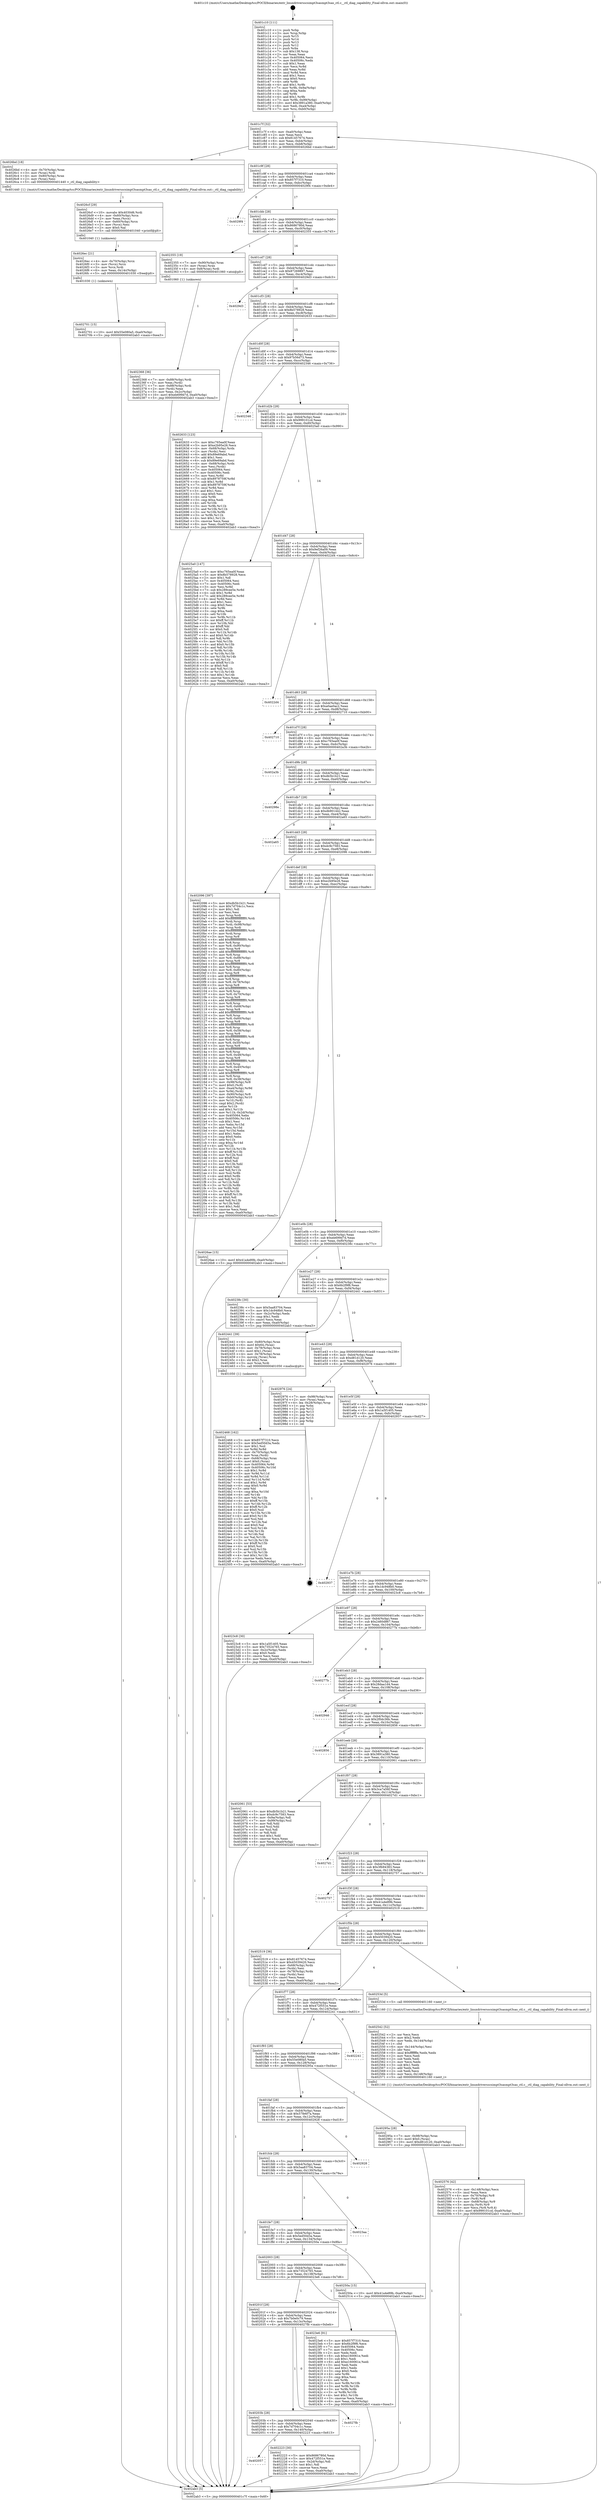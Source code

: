 digraph "0x401c10" {
  label = "0x401c10 (/mnt/c/Users/mathe/Desktop/tcc/POCII/binaries/extr_linuxdriversscsimpt3sasmpt3sas_ctl.c__ctl_diag_capability_Final-ollvm.out::main(0))"
  labelloc = "t"
  node[shape=record]

  Entry [label="",width=0.3,height=0.3,shape=circle,fillcolor=black,style=filled]
  "0x401c7f" [label="{
     0x401c7f [32]\l
     | [instrs]\l
     &nbsp;&nbsp;0x401c7f \<+6\>: mov -0xa0(%rbp),%eax\l
     &nbsp;&nbsp;0x401c85 \<+2\>: mov %eax,%ecx\l
     &nbsp;&nbsp;0x401c87 \<+6\>: sub $0x81457674,%ecx\l
     &nbsp;&nbsp;0x401c8d \<+6\>: mov %eax,-0xb4(%rbp)\l
     &nbsp;&nbsp;0x401c93 \<+6\>: mov %ecx,-0xb8(%rbp)\l
     &nbsp;&nbsp;0x401c99 \<+6\>: je 00000000004026bd \<main+0xaad\>\l
  }"]
  "0x4026bd" [label="{
     0x4026bd [18]\l
     | [instrs]\l
     &nbsp;&nbsp;0x4026bd \<+4\>: mov -0x70(%rbp),%rax\l
     &nbsp;&nbsp;0x4026c1 \<+3\>: mov (%rax),%rdi\l
     &nbsp;&nbsp;0x4026c4 \<+4\>: mov -0x80(%rbp),%rax\l
     &nbsp;&nbsp;0x4026c8 \<+2\>: mov (%rax),%esi\l
     &nbsp;&nbsp;0x4026ca \<+5\>: call 0000000000401440 \<_ctl_diag_capability\>\l
     | [calls]\l
     &nbsp;&nbsp;0x401440 \{1\} (/mnt/c/Users/mathe/Desktop/tcc/POCII/binaries/extr_linuxdriversscsimpt3sasmpt3sas_ctl.c__ctl_diag_capability_Final-ollvm.out::_ctl_diag_capability)\l
  }"]
  "0x401c9f" [label="{
     0x401c9f [28]\l
     | [instrs]\l
     &nbsp;&nbsp;0x401c9f \<+5\>: jmp 0000000000401ca4 \<main+0x94\>\l
     &nbsp;&nbsp;0x401ca4 \<+6\>: mov -0xb4(%rbp),%eax\l
     &nbsp;&nbsp;0x401caa \<+5\>: sub $0x857f7310,%eax\l
     &nbsp;&nbsp;0x401caf \<+6\>: mov %eax,-0xbc(%rbp)\l
     &nbsp;&nbsp;0x401cb5 \<+6\>: je 00000000004029f4 \<main+0xde4\>\l
  }"]
  Exit [label="",width=0.3,height=0.3,shape=circle,fillcolor=black,style=filled,peripheries=2]
  "0x4029f4" [label="{
     0x4029f4\l
  }", style=dashed]
  "0x401cbb" [label="{
     0x401cbb [28]\l
     | [instrs]\l
     &nbsp;&nbsp;0x401cbb \<+5\>: jmp 0000000000401cc0 \<main+0xb0\>\l
     &nbsp;&nbsp;0x401cc0 \<+6\>: mov -0xb4(%rbp),%eax\l
     &nbsp;&nbsp;0x401cc6 \<+5\>: sub $0x8686780d,%eax\l
     &nbsp;&nbsp;0x401ccb \<+6\>: mov %eax,-0xc0(%rbp)\l
     &nbsp;&nbsp;0x401cd1 \<+6\>: je 0000000000402355 \<main+0x745\>\l
  }"]
  "0x402701" [label="{
     0x402701 [15]\l
     | [instrs]\l
     &nbsp;&nbsp;0x402701 \<+10\>: movl $0x55e080a5,-0xa0(%rbp)\l
     &nbsp;&nbsp;0x40270b \<+5\>: jmp 0000000000402ab3 \<main+0xea3\>\l
  }"]
  "0x402355" [label="{
     0x402355 [19]\l
     | [instrs]\l
     &nbsp;&nbsp;0x402355 \<+7\>: mov -0x90(%rbp),%rax\l
     &nbsp;&nbsp;0x40235c \<+3\>: mov (%rax),%rax\l
     &nbsp;&nbsp;0x40235f \<+4\>: mov 0x8(%rax),%rdi\l
     &nbsp;&nbsp;0x402363 \<+5\>: call 0000000000401060 \<atoi@plt\>\l
     | [calls]\l
     &nbsp;&nbsp;0x401060 \{1\} (unknown)\l
  }"]
  "0x401cd7" [label="{
     0x401cd7 [28]\l
     | [instrs]\l
     &nbsp;&nbsp;0x401cd7 \<+5\>: jmp 0000000000401cdc \<main+0xcc\>\l
     &nbsp;&nbsp;0x401cdc \<+6\>: mov -0xb4(%rbp),%eax\l
     &nbsp;&nbsp;0x401ce2 \<+5\>: sub $0x87269897,%eax\l
     &nbsp;&nbsp;0x401ce7 \<+6\>: mov %eax,-0xc4(%rbp)\l
     &nbsp;&nbsp;0x401ced \<+6\>: je 00000000004029d3 \<main+0xdc3\>\l
  }"]
  "0x4026ec" [label="{
     0x4026ec [21]\l
     | [instrs]\l
     &nbsp;&nbsp;0x4026ec \<+4\>: mov -0x70(%rbp),%rcx\l
     &nbsp;&nbsp;0x4026f0 \<+3\>: mov (%rcx),%rcx\l
     &nbsp;&nbsp;0x4026f3 \<+3\>: mov %rcx,%rdi\l
     &nbsp;&nbsp;0x4026f6 \<+6\>: mov %eax,-0x14c(%rbp)\l
     &nbsp;&nbsp;0x4026fc \<+5\>: call 0000000000401030 \<free@plt\>\l
     | [calls]\l
     &nbsp;&nbsp;0x401030 \{1\} (unknown)\l
  }"]
  "0x4029d3" [label="{
     0x4029d3\l
  }", style=dashed]
  "0x401cf3" [label="{
     0x401cf3 [28]\l
     | [instrs]\l
     &nbsp;&nbsp;0x401cf3 \<+5\>: jmp 0000000000401cf8 \<main+0xe8\>\l
     &nbsp;&nbsp;0x401cf8 \<+6\>: mov -0xb4(%rbp),%eax\l
     &nbsp;&nbsp;0x401cfe \<+5\>: sub $0x8b578928,%eax\l
     &nbsp;&nbsp;0x401d03 \<+6\>: mov %eax,-0xc8(%rbp)\l
     &nbsp;&nbsp;0x401d09 \<+6\>: je 0000000000402633 \<main+0xa23\>\l
  }"]
  "0x4026cf" [label="{
     0x4026cf [29]\l
     | [instrs]\l
     &nbsp;&nbsp;0x4026cf \<+10\>: movabs $0x4030d6,%rdi\l
     &nbsp;&nbsp;0x4026d9 \<+4\>: mov -0x60(%rbp),%rcx\l
     &nbsp;&nbsp;0x4026dd \<+2\>: mov %eax,(%rcx)\l
     &nbsp;&nbsp;0x4026df \<+4\>: mov -0x60(%rbp),%rcx\l
     &nbsp;&nbsp;0x4026e3 \<+2\>: mov (%rcx),%esi\l
     &nbsp;&nbsp;0x4026e5 \<+2\>: mov $0x0,%al\l
     &nbsp;&nbsp;0x4026e7 \<+5\>: call 0000000000401040 \<printf@plt\>\l
     | [calls]\l
     &nbsp;&nbsp;0x401040 \{1\} (unknown)\l
  }"]
  "0x402633" [label="{
     0x402633 [123]\l
     | [instrs]\l
     &nbsp;&nbsp;0x402633 \<+5\>: mov $0xc765ea0f,%eax\l
     &nbsp;&nbsp;0x402638 \<+5\>: mov $0xe2b95e26,%ecx\l
     &nbsp;&nbsp;0x40263d \<+4\>: mov -0x68(%rbp),%rdx\l
     &nbsp;&nbsp;0x402641 \<+2\>: mov (%rdx),%esi\l
     &nbsp;&nbsp;0x402643 \<+6\>: add $0x89e69abd,%esi\l
     &nbsp;&nbsp;0x402649 \<+3\>: add $0x1,%esi\l
     &nbsp;&nbsp;0x40264c \<+6\>: sub $0x89e69abd,%esi\l
     &nbsp;&nbsp;0x402652 \<+4\>: mov -0x68(%rbp),%rdx\l
     &nbsp;&nbsp;0x402656 \<+2\>: mov %esi,(%rdx)\l
     &nbsp;&nbsp;0x402658 \<+7\>: mov 0x405064,%esi\l
     &nbsp;&nbsp;0x40265f \<+7\>: mov 0x40506c,%edi\l
     &nbsp;&nbsp;0x402666 \<+3\>: mov %esi,%r8d\l
     &nbsp;&nbsp;0x402669 \<+7\>: sub $0x8978759f,%r8d\l
     &nbsp;&nbsp;0x402670 \<+4\>: sub $0x1,%r8d\l
     &nbsp;&nbsp;0x402674 \<+7\>: add $0x8978759f,%r8d\l
     &nbsp;&nbsp;0x40267b \<+4\>: imul %r8d,%esi\l
     &nbsp;&nbsp;0x40267f \<+3\>: and $0x1,%esi\l
     &nbsp;&nbsp;0x402682 \<+3\>: cmp $0x0,%esi\l
     &nbsp;&nbsp;0x402685 \<+4\>: sete %r9b\l
     &nbsp;&nbsp;0x402689 \<+3\>: cmp $0xa,%edi\l
     &nbsp;&nbsp;0x40268c \<+4\>: setl %r10b\l
     &nbsp;&nbsp;0x402690 \<+3\>: mov %r9b,%r11b\l
     &nbsp;&nbsp;0x402693 \<+3\>: and %r10b,%r11b\l
     &nbsp;&nbsp;0x402696 \<+3\>: xor %r10b,%r9b\l
     &nbsp;&nbsp;0x402699 \<+3\>: or %r9b,%r11b\l
     &nbsp;&nbsp;0x40269c \<+4\>: test $0x1,%r11b\l
     &nbsp;&nbsp;0x4026a0 \<+3\>: cmovne %ecx,%eax\l
     &nbsp;&nbsp;0x4026a3 \<+6\>: mov %eax,-0xa0(%rbp)\l
     &nbsp;&nbsp;0x4026a9 \<+5\>: jmp 0000000000402ab3 \<main+0xea3\>\l
  }"]
  "0x401d0f" [label="{
     0x401d0f [28]\l
     | [instrs]\l
     &nbsp;&nbsp;0x401d0f \<+5\>: jmp 0000000000401d14 \<main+0x104\>\l
     &nbsp;&nbsp;0x401d14 \<+6\>: mov -0xb4(%rbp),%eax\l
     &nbsp;&nbsp;0x401d1a \<+5\>: sub $0x97b56d73,%eax\l
     &nbsp;&nbsp;0x401d1f \<+6\>: mov %eax,-0xcc(%rbp)\l
     &nbsp;&nbsp;0x401d25 \<+6\>: je 0000000000402346 \<main+0x736\>\l
  }"]
  "0x402576" [label="{
     0x402576 [42]\l
     | [instrs]\l
     &nbsp;&nbsp;0x402576 \<+6\>: mov -0x148(%rbp),%ecx\l
     &nbsp;&nbsp;0x40257c \<+3\>: imul %eax,%ecx\l
     &nbsp;&nbsp;0x40257f \<+4\>: mov -0x70(%rbp),%r8\l
     &nbsp;&nbsp;0x402583 \<+3\>: mov (%r8),%r8\l
     &nbsp;&nbsp;0x402586 \<+4\>: mov -0x68(%rbp),%r9\l
     &nbsp;&nbsp;0x40258a \<+3\>: movslq (%r9),%r9\l
     &nbsp;&nbsp;0x40258d \<+4\>: mov %ecx,(%r8,%r9,4)\l
     &nbsp;&nbsp;0x402591 \<+10\>: movl $0x999101cd,-0xa0(%rbp)\l
     &nbsp;&nbsp;0x40259b \<+5\>: jmp 0000000000402ab3 \<main+0xea3\>\l
  }"]
  "0x402346" [label="{
     0x402346\l
  }", style=dashed]
  "0x401d2b" [label="{
     0x401d2b [28]\l
     | [instrs]\l
     &nbsp;&nbsp;0x401d2b \<+5\>: jmp 0000000000401d30 \<main+0x120\>\l
     &nbsp;&nbsp;0x401d30 \<+6\>: mov -0xb4(%rbp),%eax\l
     &nbsp;&nbsp;0x401d36 \<+5\>: sub $0x999101cd,%eax\l
     &nbsp;&nbsp;0x401d3b \<+6\>: mov %eax,-0xd0(%rbp)\l
     &nbsp;&nbsp;0x401d41 \<+6\>: je 00000000004025a0 \<main+0x990\>\l
  }"]
  "0x402542" [label="{
     0x402542 [52]\l
     | [instrs]\l
     &nbsp;&nbsp;0x402542 \<+2\>: xor %ecx,%ecx\l
     &nbsp;&nbsp;0x402544 \<+5\>: mov $0x2,%edx\l
     &nbsp;&nbsp;0x402549 \<+6\>: mov %edx,-0x144(%rbp)\l
     &nbsp;&nbsp;0x40254f \<+1\>: cltd\l
     &nbsp;&nbsp;0x402550 \<+6\>: mov -0x144(%rbp),%esi\l
     &nbsp;&nbsp;0x402556 \<+2\>: idiv %esi\l
     &nbsp;&nbsp;0x402558 \<+6\>: imul $0xfffffffe,%edx,%edx\l
     &nbsp;&nbsp;0x40255e \<+2\>: mov %ecx,%edi\l
     &nbsp;&nbsp;0x402560 \<+2\>: sub %edx,%edi\l
     &nbsp;&nbsp;0x402562 \<+2\>: mov %ecx,%edx\l
     &nbsp;&nbsp;0x402564 \<+3\>: sub $0x1,%edx\l
     &nbsp;&nbsp;0x402567 \<+2\>: add %edx,%edi\l
     &nbsp;&nbsp;0x402569 \<+2\>: sub %edi,%ecx\l
     &nbsp;&nbsp;0x40256b \<+6\>: mov %ecx,-0x148(%rbp)\l
     &nbsp;&nbsp;0x402571 \<+5\>: call 0000000000401160 \<next_i\>\l
     | [calls]\l
     &nbsp;&nbsp;0x401160 \{1\} (/mnt/c/Users/mathe/Desktop/tcc/POCII/binaries/extr_linuxdriversscsimpt3sasmpt3sas_ctl.c__ctl_diag_capability_Final-ollvm.out::next_i)\l
  }"]
  "0x4025a0" [label="{
     0x4025a0 [147]\l
     | [instrs]\l
     &nbsp;&nbsp;0x4025a0 \<+5\>: mov $0xc765ea0f,%eax\l
     &nbsp;&nbsp;0x4025a5 \<+5\>: mov $0x8b578928,%ecx\l
     &nbsp;&nbsp;0x4025aa \<+2\>: mov $0x1,%dl\l
     &nbsp;&nbsp;0x4025ac \<+7\>: mov 0x405064,%esi\l
     &nbsp;&nbsp;0x4025b3 \<+7\>: mov 0x40506c,%edi\l
     &nbsp;&nbsp;0x4025ba \<+3\>: mov %esi,%r8d\l
     &nbsp;&nbsp;0x4025bd \<+7\>: sub $0x289cee5e,%r8d\l
     &nbsp;&nbsp;0x4025c4 \<+4\>: sub $0x1,%r8d\l
     &nbsp;&nbsp;0x4025c8 \<+7\>: add $0x289cee5e,%r8d\l
     &nbsp;&nbsp;0x4025cf \<+4\>: imul %r8d,%esi\l
     &nbsp;&nbsp;0x4025d3 \<+3\>: and $0x1,%esi\l
     &nbsp;&nbsp;0x4025d6 \<+3\>: cmp $0x0,%esi\l
     &nbsp;&nbsp;0x4025d9 \<+4\>: sete %r9b\l
     &nbsp;&nbsp;0x4025dd \<+3\>: cmp $0xa,%edi\l
     &nbsp;&nbsp;0x4025e0 \<+4\>: setl %r10b\l
     &nbsp;&nbsp;0x4025e4 \<+3\>: mov %r9b,%r11b\l
     &nbsp;&nbsp;0x4025e7 \<+4\>: xor $0xff,%r11b\l
     &nbsp;&nbsp;0x4025eb \<+3\>: mov %r10b,%bl\l
     &nbsp;&nbsp;0x4025ee \<+3\>: xor $0xff,%bl\l
     &nbsp;&nbsp;0x4025f1 \<+3\>: xor $0x0,%dl\l
     &nbsp;&nbsp;0x4025f4 \<+3\>: mov %r11b,%r14b\l
     &nbsp;&nbsp;0x4025f7 \<+4\>: and $0x0,%r14b\l
     &nbsp;&nbsp;0x4025fb \<+3\>: and %dl,%r9b\l
     &nbsp;&nbsp;0x4025fe \<+3\>: mov %bl,%r15b\l
     &nbsp;&nbsp;0x402601 \<+4\>: and $0x0,%r15b\l
     &nbsp;&nbsp;0x402605 \<+3\>: and %dl,%r10b\l
     &nbsp;&nbsp;0x402608 \<+3\>: or %r9b,%r14b\l
     &nbsp;&nbsp;0x40260b \<+3\>: or %r10b,%r15b\l
     &nbsp;&nbsp;0x40260e \<+3\>: xor %r15b,%r14b\l
     &nbsp;&nbsp;0x402611 \<+3\>: or %bl,%r11b\l
     &nbsp;&nbsp;0x402614 \<+4\>: xor $0xff,%r11b\l
     &nbsp;&nbsp;0x402618 \<+3\>: or $0x0,%dl\l
     &nbsp;&nbsp;0x40261b \<+3\>: and %dl,%r11b\l
     &nbsp;&nbsp;0x40261e \<+3\>: or %r11b,%r14b\l
     &nbsp;&nbsp;0x402621 \<+4\>: test $0x1,%r14b\l
     &nbsp;&nbsp;0x402625 \<+3\>: cmovne %ecx,%eax\l
     &nbsp;&nbsp;0x402628 \<+6\>: mov %eax,-0xa0(%rbp)\l
     &nbsp;&nbsp;0x40262e \<+5\>: jmp 0000000000402ab3 \<main+0xea3\>\l
  }"]
  "0x401d47" [label="{
     0x401d47 [28]\l
     | [instrs]\l
     &nbsp;&nbsp;0x401d47 \<+5\>: jmp 0000000000401d4c \<main+0x13c\>\l
     &nbsp;&nbsp;0x401d4c \<+6\>: mov -0xb4(%rbp),%eax\l
     &nbsp;&nbsp;0x401d52 \<+5\>: sub $0x9ef26a09,%eax\l
     &nbsp;&nbsp;0x401d57 \<+6\>: mov %eax,-0xd4(%rbp)\l
     &nbsp;&nbsp;0x401d5d \<+6\>: je 00000000004022d4 \<main+0x6c4\>\l
  }"]
  "0x402468" [label="{
     0x402468 [162]\l
     | [instrs]\l
     &nbsp;&nbsp;0x402468 \<+5\>: mov $0x857f7310,%ecx\l
     &nbsp;&nbsp;0x40246d \<+5\>: mov $0x5ed50d3a,%edx\l
     &nbsp;&nbsp;0x402472 \<+3\>: mov $0x1,%sil\l
     &nbsp;&nbsp;0x402475 \<+3\>: xor %r8d,%r8d\l
     &nbsp;&nbsp;0x402478 \<+4\>: mov -0x70(%rbp),%rdi\l
     &nbsp;&nbsp;0x40247c \<+3\>: mov %rax,(%rdi)\l
     &nbsp;&nbsp;0x40247f \<+4\>: mov -0x68(%rbp),%rax\l
     &nbsp;&nbsp;0x402483 \<+6\>: movl $0x0,(%rax)\l
     &nbsp;&nbsp;0x402489 \<+8\>: mov 0x405064,%r9d\l
     &nbsp;&nbsp;0x402491 \<+8\>: mov 0x40506c,%r10d\l
     &nbsp;&nbsp;0x402499 \<+4\>: sub $0x1,%r8d\l
     &nbsp;&nbsp;0x40249d \<+3\>: mov %r9d,%r11d\l
     &nbsp;&nbsp;0x4024a0 \<+3\>: add %r8d,%r11d\l
     &nbsp;&nbsp;0x4024a3 \<+4\>: imul %r11d,%r9d\l
     &nbsp;&nbsp;0x4024a7 \<+4\>: and $0x1,%r9d\l
     &nbsp;&nbsp;0x4024ab \<+4\>: cmp $0x0,%r9d\l
     &nbsp;&nbsp;0x4024af \<+3\>: sete %bl\l
     &nbsp;&nbsp;0x4024b2 \<+4\>: cmp $0xa,%r10d\l
     &nbsp;&nbsp;0x4024b6 \<+4\>: setl %r14b\l
     &nbsp;&nbsp;0x4024ba \<+3\>: mov %bl,%r15b\l
     &nbsp;&nbsp;0x4024bd \<+4\>: xor $0xff,%r15b\l
     &nbsp;&nbsp;0x4024c1 \<+3\>: mov %r14b,%r12b\l
     &nbsp;&nbsp;0x4024c4 \<+4\>: xor $0xff,%r12b\l
     &nbsp;&nbsp;0x4024c8 \<+4\>: xor $0x0,%sil\l
     &nbsp;&nbsp;0x4024cc \<+3\>: mov %r15b,%r13b\l
     &nbsp;&nbsp;0x4024cf \<+4\>: and $0x0,%r13b\l
     &nbsp;&nbsp;0x4024d3 \<+3\>: and %sil,%bl\l
     &nbsp;&nbsp;0x4024d6 \<+3\>: mov %r12b,%al\l
     &nbsp;&nbsp;0x4024d9 \<+2\>: and $0x0,%al\l
     &nbsp;&nbsp;0x4024db \<+3\>: and %sil,%r14b\l
     &nbsp;&nbsp;0x4024de \<+3\>: or %bl,%r13b\l
     &nbsp;&nbsp;0x4024e1 \<+3\>: or %r14b,%al\l
     &nbsp;&nbsp;0x4024e4 \<+3\>: xor %al,%r13b\l
     &nbsp;&nbsp;0x4024e7 \<+3\>: or %r12b,%r15b\l
     &nbsp;&nbsp;0x4024ea \<+4\>: xor $0xff,%r15b\l
     &nbsp;&nbsp;0x4024ee \<+4\>: or $0x0,%sil\l
     &nbsp;&nbsp;0x4024f2 \<+3\>: and %sil,%r15b\l
     &nbsp;&nbsp;0x4024f5 \<+3\>: or %r15b,%r13b\l
     &nbsp;&nbsp;0x4024f8 \<+4\>: test $0x1,%r13b\l
     &nbsp;&nbsp;0x4024fc \<+3\>: cmovne %edx,%ecx\l
     &nbsp;&nbsp;0x4024ff \<+6\>: mov %ecx,-0xa0(%rbp)\l
     &nbsp;&nbsp;0x402505 \<+5\>: jmp 0000000000402ab3 \<main+0xea3\>\l
  }"]
  "0x4022d4" [label="{
     0x4022d4\l
  }", style=dashed]
  "0x401d63" [label="{
     0x401d63 [28]\l
     | [instrs]\l
     &nbsp;&nbsp;0x401d63 \<+5\>: jmp 0000000000401d68 \<main+0x158\>\l
     &nbsp;&nbsp;0x401d68 \<+6\>: mov -0xb4(%rbp),%eax\l
     &nbsp;&nbsp;0x401d6e \<+5\>: sub $0xa0ae0ac2,%eax\l
     &nbsp;&nbsp;0x401d73 \<+6\>: mov %eax,-0xd8(%rbp)\l
     &nbsp;&nbsp;0x401d79 \<+6\>: je 0000000000402710 \<main+0xb00\>\l
  }"]
  "0x402368" [label="{
     0x402368 [36]\l
     | [instrs]\l
     &nbsp;&nbsp;0x402368 \<+7\>: mov -0x88(%rbp),%rdi\l
     &nbsp;&nbsp;0x40236f \<+2\>: mov %eax,(%rdi)\l
     &nbsp;&nbsp;0x402371 \<+7\>: mov -0x88(%rbp),%rdi\l
     &nbsp;&nbsp;0x402378 \<+2\>: mov (%rdi),%eax\l
     &nbsp;&nbsp;0x40237a \<+3\>: mov %eax,-0x2c(%rbp)\l
     &nbsp;&nbsp;0x40237d \<+10\>: movl $0xeb699d7d,-0xa0(%rbp)\l
     &nbsp;&nbsp;0x402387 \<+5\>: jmp 0000000000402ab3 \<main+0xea3\>\l
  }"]
  "0x402710" [label="{
     0x402710\l
  }", style=dashed]
  "0x401d7f" [label="{
     0x401d7f [28]\l
     | [instrs]\l
     &nbsp;&nbsp;0x401d7f \<+5\>: jmp 0000000000401d84 \<main+0x174\>\l
     &nbsp;&nbsp;0x401d84 \<+6\>: mov -0xb4(%rbp),%eax\l
     &nbsp;&nbsp;0x401d8a \<+5\>: sub $0xc765ea0f,%eax\l
     &nbsp;&nbsp;0x401d8f \<+6\>: mov %eax,-0xdc(%rbp)\l
     &nbsp;&nbsp;0x401d95 \<+6\>: je 0000000000402a3b \<main+0xe2b\>\l
  }"]
  "0x402057" [label="{
     0x402057\l
  }", style=dashed]
  "0x402a3b" [label="{
     0x402a3b\l
  }", style=dashed]
  "0x401d9b" [label="{
     0x401d9b [28]\l
     | [instrs]\l
     &nbsp;&nbsp;0x401d9b \<+5\>: jmp 0000000000401da0 \<main+0x190\>\l
     &nbsp;&nbsp;0x401da0 \<+6\>: mov -0xb4(%rbp),%eax\l
     &nbsp;&nbsp;0x401da6 \<+5\>: sub $0xdb5b1b21,%eax\l
     &nbsp;&nbsp;0x401dab \<+6\>: mov %eax,-0xe0(%rbp)\l
     &nbsp;&nbsp;0x401db1 \<+6\>: je 000000000040298e \<main+0xd7e\>\l
  }"]
  "0x402223" [label="{
     0x402223 [30]\l
     | [instrs]\l
     &nbsp;&nbsp;0x402223 \<+5\>: mov $0x8686780d,%eax\l
     &nbsp;&nbsp;0x402228 \<+5\>: mov $0x472f551e,%ecx\l
     &nbsp;&nbsp;0x40222d \<+3\>: mov -0x2d(%rbp),%dl\l
     &nbsp;&nbsp;0x402230 \<+3\>: test $0x1,%dl\l
     &nbsp;&nbsp;0x402233 \<+3\>: cmovne %ecx,%eax\l
     &nbsp;&nbsp;0x402236 \<+6\>: mov %eax,-0xa0(%rbp)\l
     &nbsp;&nbsp;0x40223c \<+5\>: jmp 0000000000402ab3 \<main+0xea3\>\l
  }"]
  "0x40298e" [label="{
     0x40298e\l
  }", style=dashed]
  "0x401db7" [label="{
     0x401db7 [28]\l
     | [instrs]\l
     &nbsp;&nbsp;0x401db7 \<+5\>: jmp 0000000000401dbc \<main+0x1ac\>\l
     &nbsp;&nbsp;0x401dbc \<+6\>: mov -0xb4(%rbp),%eax\l
     &nbsp;&nbsp;0x401dc2 \<+5\>: sub $0xdb901442,%eax\l
     &nbsp;&nbsp;0x401dc7 \<+6\>: mov %eax,-0xe4(%rbp)\l
     &nbsp;&nbsp;0x401dcd \<+6\>: je 0000000000402a65 \<main+0xe55\>\l
  }"]
  "0x40203b" [label="{
     0x40203b [28]\l
     | [instrs]\l
     &nbsp;&nbsp;0x40203b \<+5\>: jmp 0000000000402040 \<main+0x430\>\l
     &nbsp;&nbsp;0x402040 \<+6\>: mov -0xb4(%rbp),%eax\l
     &nbsp;&nbsp;0x402046 \<+5\>: sub $0x7d704c1c,%eax\l
     &nbsp;&nbsp;0x40204b \<+6\>: mov %eax,-0x140(%rbp)\l
     &nbsp;&nbsp;0x402051 \<+6\>: je 0000000000402223 \<main+0x613\>\l
  }"]
  "0x402a65" [label="{
     0x402a65\l
  }", style=dashed]
  "0x401dd3" [label="{
     0x401dd3 [28]\l
     | [instrs]\l
     &nbsp;&nbsp;0x401dd3 \<+5\>: jmp 0000000000401dd8 \<main+0x1c8\>\l
     &nbsp;&nbsp;0x401dd8 \<+6\>: mov -0xb4(%rbp),%eax\l
     &nbsp;&nbsp;0x401dde \<+5\>: sub $0xdc9c7583,%eax\l
     &nbsp;&nbsp;0x401de3 \<+6\>: mov %eax,-0xe8(%rbp)\l
     &nbsp;&nbsp;0x401de9 \<+6\>: je 0000000000402096 \<main+0x486\>\l
  }"]
  "0x4027fb" [label="{
     0x4027fb\l
  }", style=dashed]
  "0x402096" [label="{
     0x402096 [397]\l
     | [instrs]\l
     &nbsp;&nbsp;0x402096 \<+5\>: mov $0xdb5b1b21,%eax\l
     &nbsp;&nbsp;0x40209b \<+5\>: mov $0x7d704c1c,%ecx\l
     &nbsp;&nbsp;0x4020a0 \<+2\>: mov $0x1,%dl\l
     &nbsp;&nbsp;0x4020a2 \<+2\>: xor %esi,%esi\l
     &nbsp;&nbsp;0x4020a4 \<+3\>: mov %rsp,%rdi\l
     &nbsp;&nbsp;0x4020a7 \<+4\>: add $0xfffffffffffffff0,%rdi\l
     &nbsp;&nbsp;0x4020ab \<+3\>: mov %rdi,%rsp\l
     &nbsp;&nbsp;0x4020ae \<+7\>: mov %rdi,-0x98(%rbp)\l
     &nbsp;&nbsp;0x4020b5 \<+3\>: mov %rsp,%rdi\l
     &nbsp;&nbsp;0x4020b8 \<+4\>: add $0xfffffffffffffff0,%rdi\l
     &nbsp;&nbsp;0x4020bc \<+3\>: mov %rdi,%rsp\l
     &nbsp;&nbsp;0x4020bf \<+3\>: mov %rsp,%r8\l
     &nbsp;&nbsp;0x4020c2 \<+4\>: add $0xfffffffffffffff0,%r8\l
     &nbsp;&nbsp;0x4020c6 \<+3\>: mov %r8,%rsp\l
     &nbsp;&nbsp;0x4020c9 \<+7\>: mov %r8,-0x90(%rbp)\l
     &nbsp;&nbsp;0x4020d0 \<+3\>: mov %rsp,%r8\l
     &nbsp;&nbsp;0x4020d3 \<+4\>: add $0xfffffffffffffff0,%r8\l
     &nbsp;&nbsp;0x4020d7 \<+3\>: mov %r8,%rsp\l
     &nbsp;&nbsp;0x4020da \<+7\>: mov %r8,-0x88(%rbp)\l
     &nbsp;&nbsp;0x4020e1 \<+3\>: mov %rsp,%r8\l
     &nbsp;&nbsp;0x4020e4 \<+4\>: add $0xfffffffffffffff0,%r8\l
     &nbsp;&nbsp;0x4020e8 \<+3\>: mov %r8,%rsp\l
     &nbsp;&nbsp;0x4020eb \<+4\>: mov %r8,-0x80(%rbp)\l
     &nbsp;&nbsp;0x4020ef \<+3\>: mov %rsp,%r8\l
     &nbsp;&nbsp;0x4020f2 \<+4\>: add $0xfffffffffffffff0,%r8\l
     &nbsp;&nbsp;0x4020f6 \<+3\>: mov %r8,%rsp\l
     &nbsp;&nbsp;0x4020f9 \<+4\>: mov %r8,-0x78(%rbp)\l
     &nbsp;&nbsp;0x4020fd \<+3\>: mov %rsp,%r8\l
     &nbsp;&nbsp;0x402100 \<+4\>: add $0xfffffffffffffff0,%r8\l
     &nbsp;&nbsp;0x402104 \<+3\>: mov %r8,%rsp\l
     &nbsp;&nbsp;0x402107 \<+4\>: mov %r8,-0x70(%rbp)\l
     &nbsp;&nbsp;0x40210b \<+3\>: mov %rsp,%r8\l
     &nbsp;&nbsp;0x40210e \<+4\>: add $0xfffffffffffffff0,%r8\l
     &nbsp;&nbsp;0x402112 \<+3\>: mov %r8,%rsp\l
     &nbsp;&nbsp;0x402115 \<+4\>: mov %r8,-0x68(%rbp)\l
     &nbsp;&nbsp;0x402119 \<+3\>: mov %rsp,%r8\l
     &nbsp;&nbsp;0x40211c \<+4\>: add $0xfffffffffffffff0,%r8\l
     &nbsp;&nbsp;0x402120 \<+3\>: mov %r8,%rsp\l
     &nbsp;&nbsp;0x402123 \<+4\>: mov %r8,-0x60(%rbp)\l
     &nbsp;&nbsp;0x402127 \<+3\>: mov %rsp,%r8\l
     &nbsp;&nbsp;0x40212a \<+4\>: add $0xfffffffffffffff0,%r8\l
     &nbsp;&nbsp;0x40212e \<+3\>: mov %r8,%rsp\l
     &nbsp;&nbsp;0x402131 \<+4\>: mov %r8,-0x58(%rbp)\l
     &nbsp;&nbsp;0x402135 \<+3\>: mov %rsp,%r8\l
     &nbsp;&nbsp;0x402138 \<+4\>: add $0xfffffffffffffff0,%r8\l
     &nbsp;&nbsp;0x40213c \<+3\>: mov %r8,%rsp\l
     &nbsp;&nbsp;0x40213f \<+4\>: mov %r8,-0x50(%rbp)\l
     &nbsp;&nbsp;0x402143 \<+3\>: mov %rsp,%r8\l
     &nbsp;&nbsp;0x402146 \<+4\>: add $0xfffffffffffffff0,%r8\l
     &nbsp;&nbsp;0x40214a \<+3\>: mov %r8,%rsp\l
     &nbsp;&nbsp;0x40214d \<+4\>: mov %r8,-0x48(%rbp)\l
     &nbsp;&nbsp;0x402151 \<+3\>: mov %rsp,%r8\l
     &nbsp;&nbsp;0x402154 \<+4\>: add $0xfffffffffffffff0,%r8\l
     &nbsp;&nbsp;0x402158 \<+3\>: mov %r8,%rsp\l
     &nbsp;&nbsp;0x40215b \<+4\>: mov %r8,-0x40(%rbp)\l
     &nbsp;&nbsp;0x40215f \<+3\>: mov %rsp,%r8\l
     &nbsp;&nbsp;0x402162 \<+4\>: add $0xfffffffffffffff0,%r8\l
     &nbsp;&nbsp;0x402166 \<+3\>: mov %r8,%rsp\l
     &nbsp;&nbsp;0x402169 \<+4\>: mov %r8,-0x38(%rbp)\l
     &nbsp;&nbsp;0x40216d \<+7\>: mov -0x98(%rbp),%r8\l
     &nbsp;&nbsp;0x402174 \<+7\>: movl $0x0,(%r8)\l
     &nbsp;&nbsp;0x40217b \<+7\>: mov -0xa4(%rbp),%r9d\l
     &nbsp;&nbsp;0x402182 \<+3\>: mov %r9d,(%rdi)\l
     &nbsp;&nbsp;0x402185 \<+7\>: mov -0x90(%rbp),%r8\l
     &nbsp;&nbsp;0x40218c \<+7\>: mov -0xb0(%rbp),%r10\l
     &nbsp;&nbsp;0x402193 \<+3\>: mov %r10,(%r8)\l
     &nbsp;&nbsp;0x402196 \<+3\>: cmpl $0x2,(%rdi)\l
     &nbsp;&nbsp;0x402199 \<+4\>: setne %r11b\l
     &nbsp;&nbsp;0x40219d \<+4\>: and $0x1,%r11b\l
     &nbsp;&nbsp;0x4021a1 \<+4\>: mov %r11b,-0x2d(%rbp)\l
     &nbsp;&nbsp;0x4021a5 \<+7\>: mov 0x405064,%ebx\l
     &nbsp;&nbsp;0x4021ac \<+8\>: mov 0x40506c,%r14d\l
     &nbsp;&nbsp;0x4021b4 \<+3\>: sub $0x1,%esi\l
     &nbsp;&nbsp;0x4021b7 \<+3\>: mov %ebx,%r15d\l
     &nbsp;&nbsp;0x4021ba \<+3\>: add %esi,%r15d\l
     &nbsp;&nbsp;0x4021bd \<+4\>: imul %r15d,%ebx\l
     &nbsp;&nbsp;0x4021c1 \<+3\>: and $0x1,%ebx\l
     &nbsp;&nbsp;0x4021c4 \<+3\>: cmp $0x0,%ebx\l
     &nbsp;&nbsp;0x4021c7 \<+4\>: sete %r11b\l
     &nbsp;&nbsp;0x4021cb \<+4\>: cmp $0xa,%r14d\l
     &nbsp;&nbsp;0x4021cf \<+4\>: setl %r12b\l
     &nbsp;&nbsp;0x4021d3 \<+3\>: mov %r11b,%r13b\l
     &nbsp;&nbsp;0x4021d6 \<+4\>: xor $0xff,%r13b\l
     &nbsp;&nbsp;0x4021da \<+3\>: mov %r12b,%sil\l
     &nbsp;&nbsp;0x4021dd \<+4\>: xor $0xff,%sil\l
     &nbsp;&nbsp;0x4021e1 \<+3\>: xor $0x0,%dl\l
     &nbsp;&nbsp;0x4021e4 \<+3\>: mov %r13b,%dil\l
     &nbsp;&nbsp;0x4021e7 \<+4\>: and $0x0,%dil\l
     &nbsp;&nbsp;0x4021eb \<+3\>: and %dl,%r11b\l
     &nbsp;&nbsp;0x4021ee \<+3\>: mov %sil,%r8b\l
     &nbsp;&nbsp;0x4021f1 \<+4\>: and $0x0,%r8b\l
     &nbsp;&nbsp;0x4021f5 \<+3\>: and %dl,%r12b\l
     &nbsp;&nbsp;0x4021f8 \<+3\>: or %r11b,%dil\l
     &nbsp;&nbsp;0x4021fb \<+3\>: or %r12b,%r8b\l
     &nbsp;&nbsp;0x4021fe \<+3\>: xor %r8b,%dil\l
     &nbsp;&nbsp;0x402201 \<+3\>: or %sil,%r13b\l
     &nbsp;&nbsp;0x402204 \<+4\>: xor $0xff,%r13b\l
     &nbsp;&nbsp;0x402208 \<+3\>: or $0x0,%dl\l
     &nbsp;&nbsp;0x40220b \<+3\>: and %dl,%r13b\l
     &nbsp;&nbsp;0x40220e \<+3\>: or %r13b,%dil\l
     &nbsp;&nbsp;0x402211 \<+4\>: test $0x1,%dil\l
     &nbsp;&nbsp;0x402215 \<+3\>: cmovne %ecx,%eax\l
     &nbsp;&nbsp;0x402218 \<+6\>: mov %eax,-0xa0(%rbp)\l
     &nbsp;&nbsp;0x40221e \<+5\>: jmp 0000000000402ab3 \<main+0xea3\>\l
  }"]
  "0x401def" [label="{
     0x401def [28]\l
     | [instrs]\l
     &nbsp;&nbsp;0x401def \<+5\>: jmp 0000000000401df4 \<main+0x1e4\>\l
     &nbsp;&nbsp;0x401df4 \<+6\>: mov -0xb4(%rbp),%eax\l
     &nbsp;&nbsp;0x401dfa \<+5\>: sub $0xe2b95e26,%eax\l
     &nbsp;&nbsp;0x401dff \<+6\>: mov %eax,-0xec(%rbp)\l
     &nbsp;&nbsp;0x401e05 \<+6\>: je 00000000004026ae \<main+0xa9e\>\l
  }"]
  "0x40201f" [label="{
     0x40201f [28]\l
     | [instrs]\l
     &nbsp;&nbsp;0x40201f \<+5\>: jmp 0000000000402024 \<main+0x414\>\l
     &nbsp;&nbsp;0x402024 \<+6\>: mov -0xb4(%rbp),%eax\l
     &nbsp;&nbsp;0x40202a \<+5\>: sub $0x7b0e0c79,%eax\l
     &nbsp;&nbsp;0x40202f \<+6\>: mov %eax,-0x13c(%rbp)\l
     &nbsp;&nbsp;0x402035 \<+6\>: je 00000000004027fb \<main+0xbeb\>\l
  }"]
  "0x4026ae" [label="{
     0x4026ae [15]\l
     | [instrs]\l
     &nbsp;&nbsp;0x4026ae \<+10\>: movl $0x41a4e89b,-0xa0(%rbp)\l
     &nbsp;&nbsp;0x4026b8 \<+5\>: jmp 0000000000402ab3 \<main+0xea3\>\l
  }"]
  "0x401e0b" [label="{
     0x401e0b [28]\l
     | [instrs]\l
     &nbsp;&nbsp;0x401e0b \<+5\>: jmp 0000000000401e10 \<main+0x200\>\l
     &nbsp;&nbsp;0x401e10 \<+6\>: mov -0xb4(%rbp),%eax\l
     &nbsp;&nbsp;0x401e16 \<+5\>: sub $0xeb699d7d,%eax\l
     &nbsp;&nbsp;0x401e1b \<+6\>: mov %eax,-0xf0(%rbp)\l
     &nbsp;&nbsp;0x401e21 \<+6\>: je 000000000040238c \<main+0x77c\>\l
  }"]
  "0x4023e6" [label="{
     0x4023e6 [91]\l
     | [instrs]\l
     &nbsp;&nbsp;0x4023e6 \<+5\>: mov $0x857f7310,%eax\l
     &nbsp;&nbsp;0x4023eb \<+5\>: mov $0x6b2f9f6,%ecx\l
     &nbsp;&nbsp;0x4023f0 \<+7\>: mov 0x405064,%edx\l
     &nbsp;&nbsp;0x4023f7 \<+7\>: mov 0x40506c,%esi\l
     &nbsp;&nbsp;0x4023fe \<+2\>: mov %edx,%edi\l
     &nbsp;&nbsp;0x402400 \<+6\>: sub $0xe160061e,%edi\l
     &nbsp;&nbsp;0x402406 \<+3\>: sub $0x1,%edi\l
     &nbsp;&nbsp;0x402409 \<+6\>: add $0xe160061e,%edi\l
     &nbsp;&nbsp;0x40240f \<+3\>: imul %edi,%edx\l
     &nbsp;&nbsp;0x402412 \<+3\>: and $0x1,%edx\l
     &nbsp;&nbsp;0x402415 \<+3\>: cmp $0x0,%edx\l
     &nbsp;&nbsp;0x402418 \<+4\>: sete %r8b\l
     &nbsp;&nbsp;0x40241c \<+3\>: cmp $0xa,%esi\l
     &nbsp;&nbsp;0x40241f \<+4\>: setl %r9b\l
     &nbsp;&nbsp;0x402423 \<+3\>: mov %r8b,%r10b\l
     &nbsp;&nbsp;0x402426 \<+3\>: and %r9b,%r10b\l
     &nbsp;&nbsp;0x402429 \<+3\>: xor %r9b,%r8b\l
     &nbsp;&nbsp;0x40242c \<+3\>: or %r8b,%r10b\l
     &nbsp;&nbsp;0x40242f \<+4\>: test $0x1,%r10b\l
     &nbsp;&nbsp;0x402433 \<+3\>: cmovne %ecx,%eax\l
     &nbsp;&nbsp;0x402436 \<+6\>: mov %eax,-0xa0(%rbp)\l
     &nbsp;&nbsp;0x40243c \<+5\>: jmp 0000000000402ab3 \<main+0xea3\>\l
  }"]
  "0x40238c" [label="{
     0x40238c [30]\l
     | [instrs]\l
     &nbsp;&nbsp;0x40238c \<+5\>: mov $0x5aa83704,%eax\l
     &nbsp;&nbsp;0x402391 \<+5\>: mov $0x1dc948b0,%ecx\l
     &nbsp;&nbsp;0x402396 \<+3\>: mov -0x2c(%rbp),%edx\l
     &nbsp;&nbsp;0x402399 \<+3\>: cmp $0x1,%edx\l
     &nbsp;&nbsp;0x40239c \<+3\>: cmovl %ecx,%eax\l
     &nbsp;&nbsp;0x40239f \<+6\>: mov %eax,-0xa0(%rbp)\l
     &nbsp;&nbsp;0x4023a5 \<+5\>: jmp 0000000000402ab3 \<main+0xea3\>\l
  }"]
  "0x401e27" [label="{
     0x401e27 [28]\l
     | [instrs]\l
     &nbsp;&nbsp;0x401e27 \<+5\>: jmp 0000000000401e2c \<main+0x21c\>\l
     &nbsp;&nbsp;0x401e2c \<+6\>: mov -0xb4(%rbp),%eax\l
     &nbsp;&nbsp;0x401e32 \<+5\>: sub $0x6b2f9f6,%eax\l
     &nbsp;&nbsp;0x401e37 \<+6\>: mov %eax,-0xf4(%rbp)\l
     &nbsp;&nbsp;0x401e3d \<+6\>: je 0000000000402441 \<main+0x831\>\l
  }"]
  "0x402003" [label="{
     0x402003 [28]\l
     | [instrs]\l
     &nbsp;&nbsp;0x402003 \<+5\>: jmp 0000000000402008 \<main+0x3f8\>\l
     &nbsp;&nbsp;0x402008 \<+6\>: mov -0xb4(%rbp),%eax\l
     &nbsp;&nbsp;0x40200e \<+5\>: sub $0x73524765,%eax\l
     &nbsp;&nbsp;0x402013 \<+6\>: mov %eax,-0x138(%rbp)\l
     &nbsp;&nbsp;0x402019 \<+6\>: je 00000000004023e6 \<main+0x7d6\>\l
  }"]
  "0x402441" [label="{
     0x402441 [39]\l
     | [instrs]\l
     &nbsp;&nbsp;0x402441 \<+4\>: mov -0x80(%rbp),%rax\l
     &nbsp;&nbsp;0x402445 \<+6\>: movl $0x64,(%rax)\l
     &nbsp;&nbsp;0x40244b \<+4\>: mov -0x78(%rbp),%rax\l
     &nbsp;&nbsp;0x40244f \<+6\>: movl $0x1,(%rax)\l
     &nbsp;&nbsp;0x402455 \<+4\>: mov -0x78(%rbp),%rax\l
     &nbsp;&nbsp;0x402459 \<+3\>: movslq (%rax),%rax\l
     &nbsp;&nbsp;0x40245c \<+4\>: shl $0x2,%rax\l
     &nbsp;&nbsp;0x402460 \<+3\>: mov %rax,%rdi\l
     &nbsp;&nbsp;0x402463 \<+5\>: call 0000000000401050 \<malloc@plt\>\l
     | [calls]\l
     &nbsp;&nbsp;0x401050 \{1\} (unknown)\l
  }"]
  "0x401e43" [label="{
     0x401e43 [28]\l
     | [instrs]\l
     &nbsp;&nbsp;0x401e43 \<+5\>: jmp 0000000000401e48 \<main+0x238\>\l
     &nbsp;&nbsp;0x401e48 \<+6\>: mov -0xb4(%rbp),%eax\l
     &nbsp;&nbsp;0x401e4e \<+5\>: sub $0xd81d120,%eax\l
     &nbsp;&nbsp;0x401e53 \<+6\>: mov %eax,-0xf8(%rbp)\l
     &nbsp;&nbsp;0x401e59 \<+6\>: je 0000000000402976 \<main+0xd66\>\l
  }"]
  "0x40250a" [label="{
     0x40250a [15]\l
     | [instrs]\l
     &nbsp;&nbsp;0x40250a \<+10\>: movl $0x41a4e89b,-0xa0(%rbp)\l
     &nbsp;&nbsp;0x402514 \<+5\>: jmp 0000000000402ab3 \<main+0xea3\>\l
  }"]
  "0x402976" [label="{
     0x402976 [24]\l
     | [instrs]\l
     &nbsp;&nbsp;0x402976 \<+7\>: mov -0x98(%rbp),%rax\l
     &nbsp;&nbsp;0x40297d \<+2\>: mov (%rax),%eax\l
     &nbsp;&nbsp;0x40297f \<+4\>: lea -0x28(%rbp),%rsp\l
     &nbsp;&nbsp;0x402983 \<+1\>: pop %rbx\l
     &nbsp;&nbsp;0x402984 \<+2\>: pop %r12\l
     &nbsp;&nbsp;0x402986 \<+2\>: pop %r13\l
     &nbsp;&nbsp;0x402988 \<+2\>: pop %r14\l
     &nbsp;&nbsp;0x40298a \<+2\>: pop %r15\l
     &nbsp;&nbsp;0x40298c \<+1\>: pop %rbp\l
     &nbsp;&nbsp;0x40298d \<+1\>: ret\l
  }"]
  "0x401e5f" [label="{
     0x401e5f [28]\l
     | [instrs]\l
     &nbsp;&nbsp;0x401e5f \<+5\>: jmp 0000000000401e64 \<main+0x254\>\l
     &nbsp;&nbsp;0x401e64 \<+6\>: mov -0xb4(%rbp),%eax\l
     &nbsp;&nbsp;0x401e6a \<+5\>: sub $0x1a5f1405,%eax\l
     &nbsp;&nbsp;0x401e6f \<+6\>: mov %eax,-0xfc(%rbp)\l
     &nbsp;&nbsp;0x401e75 \<+6\>: je 0000000000402937 \<main+0xd27\>\l
  }"]
  "0x401fe7" [label="{
     0x401fe7 [28]\l
     | [instrs]\l
     &nbsp;&nbsp;0x401fe7 \<+5\>: jmp 0000000000401fec \<main+0x3dc\>\l
     &nbsp;&nbsp;0x401fec \<+6\>: mov -0xb4(%rbp),%eax\l
     &nbsp;&nbsp;0x401ff2 \<+5\>: sub $0x5ed50d3a,%eax\l
     &nbsp;&nbsp;0x401ff7 \<+6\>: mov %eax,-0x134(%rbp)\l
     &nbsp;&nbsp;0x401ffd \<+6\>: je 000000000040250a \<main+0x8fa\>\l
  }"]
  "0x402937" [label="{
     0x402937\l
  }", style=dashed]
  "0x401e7b" [label="{
     0x401e7b [28]\l
     | [instrs]\l
     &nbsp;&nbsp;0x401e7b \<+5\>: jmp 0000000000401e80 \<main+0x270\>\l
     &nbsp;&nbsp;0x401e80 \<+6\>: mov -0xb4(%rbp),%eax\l
     &nbsp;&nbsp;0x401e86 \<+5\>: sub $0x1dc948b0,%eax\l
     &nbsp;&nbsp;0x401e8b \<+6\>: mov %eax,-0x100(%rbp)\l
     &nbsp;&nbsp;0x401e91 \<+6\>: je 00000000004023c8 \<main+0x7b8\>\l
  }"]
  "0x4023aa" [label="{
     0x4023aa\l
  }", style=dashed]
  "0x4023c8" [label="{
     0x4023c8 [30]\l
     | [instrs]\l
     &nbsp;&nbsp;0x4023c8 \<+5\>: mov $0x1a5f1405,%eax\l
     &nbsp;&nbsp;0x4023cd \<+5\>: mov $0x73524765,%ecx\l
     &nbsp;&nbsp;0x4023d2 \<+3\>: mov -0x2c(%rbp),%edx\l
     &nbsp;&nbsp;0x4023d5 \<+3\>: cmp $0x0,%edx\l
     &nbsp;&nbsp;0x4023d8 \<+3\>: cmove %ecx,%eax\l
     &nbsp;&nbsp;0x4023db \<+6\>: mov %eax,-0xa0(%rbp)\l
     &nbsp;&nbsp;0x4023e1 \<+5\>: jmp 0000000000402ab3 \<main+0xea3\>\l
  }"]
  "0x401e97" [label="{
     0x401e97 [28]\l
     | [instrs]\l
     &nbsp;&nbsp;0x401e97 \<+5\>: jmp 0000000000401e9c \<main+0x28c\>\l
     &nbsp;&nbsp;0x401e9c \<+6\>: mov -0xb4(%rbp),%eax\l
     &nbsp;&nbsp;0x401ea2 \<+5\>: sub $0x2460d867,%eax\l
     &nbsp;&nbsp;0x401ea7 \<+6\>: mov %eax,-0x104(%rbp)\l
     &nbsp;&nbsp;0x401ead \<+6\>: je 000000000040277b \<main+0xb6b\>\l
  }"]
  "0x401fcb" [label="{
     0x401fcb [28]\l
     | [instrs]\l
     &nbsp;&nbsp;0x401fcb \<+5\>: jmp 0000000000401fd0 \<main+0x3c0\>\l
     &nbsp;&nbsp;0x401fd0 \<+6\>: mov -0xb4(%rbp),%eax\l
     &nbsp;&nbsp;0x401fd6 \<+5\>: sub $0x5aa83704,%eax\l
     &nbsp;&nbsp;0x401fdb \<+6\>: mov %eax,-0x130(%rbp)\l
     &nbsp;&nbsp;0x401fe1 \<+6\>: je 00000000004023aa \<main+0x79a\>\l
  }"]
  "0x40277b" [label="{
     0x40277b\l
  }", style=dashed]
  "0x401eb3" [label="{
     0x401eb3 [28]\l
     | [instrs]\l
     &nbsp;&nbsp;0x401eb3 \<+5\>: jmp 0000000000401eb8 \<main+0x2a8\>\l
     &nbsp;&nbsp;0x401eb8 \<+6\>: mov -0xb4(%rbp),%eax\l
     &nbsp;&nbsp;0x401ebe \<+5\>: sub $0x28daa1d4,%eax\l
     &nbsp;&nbsp;0x401ec3 \<+6\>: mov %eax,-0x108(%rbp)\l
     &nbsp;&nbsp;0x401ec9 \<+6\>: je 0000000000402946 \<main+0xd36\>\l
  }"]
  "0x402928" [label="{
     0x402928\l
  }", style=dashed]
  "0x402946" [label="{
     0x402946\l
  }", style=dashed]
  "0x401ecf" [label="{
     0x401ecf [28]\l
     | [instrs]\l
     &nbsp;&nbsp;0x401ecf \<+5\>: jmp 0000000000401ed4 \<main+0x2c4\>\l
     &nbsp;&nbsp;0x401ed4 \<+6\>: mov -0xb4(%rbp),%eax\l
     &nbsp;&nbsp;0x401eda \<+5\>: sub $0x2f0dc36b,%eax\l
     &nbsp;&nbsp;0x401edf \<+6\>: mov %eax,-0x10c(%rbp)\l
     &nbsp;&nbsp;0x401ee5 \<+6\>: je 0000000000402856 \<main+0xc46\>\l
  }"]
  "0x401faf" [label="{
     0x401faf [28]\l
     | [instrs]\l
     &nbsp;&nbsp;0x401faf \<+5\>: jmp 0000000000401fb4 \<main+0x3a4\>\l
     &nbsp;&nbsp;0x401fb4 \<+6\>: mov -0xb4(%rbp),%eax\l
     &nbsp;&nbsp;0x401fba \<+5\>: sub $0x57fe6f7a,%eax\l
     &nbsp;&nbsp;0x401fbf \<+6\>: mov %eax,-0x12c(%rbp)\l
     &nbsp;&nbsp;0x401fc5 \<+6\>: je 0000000000402928 \<main+0xd18\>\l
  }"]
  "0x402856" [label="{
     0x402856\l
  }", style=dashed]
  "0x401eeb" [label="{
     0x401eeb [28]\l
     | [instrs]\l
     &nbsp;&nbsp;0x401eeb \<+5\>: jmp 0000000000401ef0 \<main+0x2e0\>\l
     &nbsp;&nbsp;0x401ef0 \<+6\>: mov -0xb4(%rbp),%eax\l
     &nbsp;&nbsp;0x401ef6 \<+5\>: sub $0x3891a380,%eax\l
     &nbsp;&nbsp;0x401efb \<+6\>: mov %eax,-0x110(%rbp)\l
     &nbsp;&nbsp;0x401f01 \<+6\>: je 0000000000402061 \<main+0x451\>\l
  }"]
  "0x40295a" [label="{
     0x40295a [28]\l
     | [instrs]\l
     &nbsp;&nbsp;0x40295a \<+7\>: mov -0x98(%rbp),%rax\l
     &nbsp;&nbsp;0x402961 \<+6\>: movl $0x0,(%rax)\l
     &nbsp;&nbsp;0x402967 \<+10\>: movl $0xd81d120,-0xa0(%rbp)\l
     &nbsp;&nbsp;0x402971 \<+5\>: jmp 0000000000402ab3 \<main+0xea3\>\l
  }"]
  "0x402061" [label="{
     0x402061 [53]\l
     | [instrs]\l
     &nbsp;&nbsp;0x402061 \<+5\>: mov $0xdb5b1b21,%eax\l
     &nbsp;&nbsp;0x402066 \<+5\>: mov $0xdc9c7583,%ecx\l
     &nbsp;&nbsp;0x40206b \<+6\>: mov -0x9a(%rbp),%dl\l
     &nbsp;&nbsp;0x402071 \<+7\>: mov -0x99(%rbp),%sil\l
     &nbsp;&nbsp;0x402078 \<+3\>: mov %dl,%dil\l
     &nbsp;&nbsp;0x40207b \<+3\>: and %sil,%dil\l
     &nbsp;&nbsp;0x40207e \<+3\>: xor %sil,%dl\l
     &nbsp;&nbsp;0x402081 \<+3\>: or %dl,%dil\l
     &nbsp;&nbsp;0x402084 \<+4\>: test $0x1,%dil\l
     &nbsp;&nbsp;0x402088 \<+3\>: cmovne %ecx,%eax\l
     &nbsp;&nbsp;0x40208b \<+6\>: mov %eax,-0xa0(%rbp)\l
     &nbsp;&nbsp;0x402091 \<+5\>: jmp 0000000000402ab3 \<main+0xea3\>\l
  }"]
  "0x401f07" [label="{
     0x401f07 [28]\l
     | [instrs]\l
     &nbsp;&nbsp;0x401f07 \<+5\>: jmp 0000000000401f0c \<main+0x2fc\>\l
     &nbsp;&nbsp;0x401f0c \<+6\>: mov -0xb4(%rbp),%eax\l
     &nbsp;&nbsp;0x401f12 \<+5\>: sub $0x3ca7a56f,%eax\l
     &nbsp;&nbsp;0x401f17 \<+6\>: mov %eax,-0x114(%rbp)\l
     &nbsp;&nbsp;0x401f1d \<+6\>: je 00000000004027d1 \<main+0xbc1\>\l
  }"]
  "0x402ab3" [label="{
     0x402ab3 [5]\l
     | [instrs]\l
     &nbsp;&nbsp;0x402ab3 \<+5\>: jmp 0000000000401c7f \<main+0x6f\>\l
  }"]
  "0x401c10" [label="{
     0x401c10 [111]\l
     | [instrs]\l
     &nbsp;&nbsp;0x401c10 \<+1\>: push %rbp\l
     &nbsp;&nbsp;0x401c11 \<+3\>: mov %rsp,%rbp\l
     &nbsp;&nbsp;0x401c14 \<+2\>: push %r15\l
     &nbsp;&nbsp;0x401c16 \<+2\>: push %r14\l
     &nbsp;&nbsp;0x401c18 \<+2\>: push %r13\l
     &nbsp;&nbsp;0x401c1a \<+2\>: push %r12\l
     &nbsp;&nbsp;0x401c1c \<+1\>: push %rbx\l
     &nbsp;&nbsp;0x401c1d \<+7\>: sub $0x138,%rsp\l
     &nbsp;&nbsp;0x401c24 \<+2\>: xor %eax,%eax\l
     &nbsp;&nbsp;0x401c26 \<+7\>: mov 0x405064,%ecx\l
     &nbsp;&nbsp;0x401c2d \<+7\>: mov 0x40506c,%edx\l
     &nbsp;&nbsp;0x401c34 \<+3\>: sub $0x1,%eax\l
     &nbsp;&nbsp;0x401c37 \<+3\>: mov %ecx,%r8d\l
     &nbsp;&nbsp;0x401c3a \<+3\>: add %eax,%r8d\l
     &nbsp;&nbsp;0x401c3d \<+4\>: imul %r8d,%ecx\l
     &nbsp;&nbsp;0x401c41 \<+3\>: and $0x1,%ecx\l
     &nbsp;&nbsp;0x401c44 \<+3\>: cmp $0x0,%ecx\l
     &nbsp;&nbsp;0x401c47 \<+4\>: sete %r9b\l
     &nbsp;&nbsp;0x401c4b \<+4\>: and $0x1,%r9b\l
     &nbsp;&nbsp;0x401c4f \<+7\>: mov %r9b,-0x9a(%rbp)\l
     &nbsp;&nbsp;0x401c56 \<+3\>: cmp $0xa,%edx\l
     &nbsp;&nbsp;0x401c59 \<+4\>: setl %r9b\l
     &nbsp;&nbsp;0x401c5d \<+4\>: and $0x1,%r9b\l
     &nbsp;&nbsp;0x401c61 \<+7\>: mov %r9b,-0x99(%rbp)\l
     &nbsp;&nbsp;0x401c68 \<+10\>: movl $0x3891a380,-0xa0(%rbp)\l
     &nbsp;&nbsp;0x401c72 \<+6\>: mov %edi,-0xa4(%rbp)\l
     &nbsp;&nbsp;0x401c78 \<+7\>: mov %rsi,-0xb0(%rbp)\l
  }"]
  "0x401f93" [label="{
     0x401f93 [28]\l
     | [instrs]\l
     &nbsp;&nbsp;0x401f93 \<+5\>: jmp 0000000000401f98 \<main+0x388\>\l
     &nbsp;&nbsp;0x401f98 \<+6\>: mov -0xb4(%rbp),%eax\l
     &nbsp;&nbsp;0x401f9e \<+5\>: sub $0x55e080a5,%eax\l
     &nbsp;&nbsp;0x401fa3 \<+6\>: mov %eax,-0x128(%rbp)\l
     &nbsp;&nbsp;0x401fa9 \<+6\>: je 000000000040295a \<main+0xd4a\>\l
  }"]
  "0x402241" [label="{
     0x402241\l
  }", style=dashed]
  "0x4027d1" [label="{
     0x4027d1\l
  }", style=dashed]
  "0x401f23" [label="{
     0x401f23 [28]\l
     | [instrs]\l
     &nbsp;&nbsp;0x401f23 \<+5\>: jmp 0000000000401f28 \<main+0x318\>\l
     &nbsp;&nbsp;0x401f28 \<+6\>: mov -0xb4(%rbp),%eax\l
     &nbsp;&nbsp;0x401f2e \<+5\>: sub $0x3fb94383,%eax\l
     &nbsp;&nbsp;0x401f33 \<+6\>: mov %eax,-0x118(%rbp)\l
     &nbsp;&nbsp;0x401f39 \<+6\>: je 0000000000402757 \<main+0xb47\>\l
  }"]
  "0x401f77" [label="{
     0x401f77 [28]\l
     | [instrs]\l
     &nbsp;&nbsp;0x401f77 \<+5\>: jmp 0000000000401f7c \<main+0x36c\>\l
     &nbsp;&nbsp;0x401f7c \<+6\>: mov -0xb4(%rbp),%eax\l
     &nbsp;&nbsp;0x401f82 \<+5\>: sub $0x472f551e,%eax\l
     &nbsp;&nbsp;0x401f87 \<+6\>: mov %eax,-0x124(%rbp)\l
     &nbsp;&nbsp;0x401f8d \<+6\>: je 0000000000402241 \<main+0x631\>\l
  }"]
  "0x402757" [label="{
     0x402757\l
  }", style=dashed]
  "0x401f3f" [label="{
     0x401f3f [28]\l
     | [instrs]\l
     &nbsp;&nbsp;0x401f3f \<+5\>: jmp 0000000000401f44 \<main+0x334\>\l
     &nbsp;&nbsp;0x401f44 \<+6\>: mov -0xb4(%rbp),%eax\l
     &nbsp;&nbsp;0x401f4a \<+5\>: sub $0x41a4e89b,%eax\l
     &nbsp;&nbsp;0x401f4f \<+6\>: mov %eax,-0x11c(%rbp)\l
     &nbsp;&nbsp;0x401f55 \<+6\>: je 0000000000402519 \<main+0x909\>\l
  }"]
  "0x40253d" [label="{
     0x40253d [5]\l
     | [instrs]\l
     &nbsp;&nbsp;0x40253d \<+5\>: call 0000000000401160 \<next_i\>\l
     | [calls]\l
     &nbsp;&nbsp;0x401160 \{1\} (/mnt/c/Users/mathe/Desktop/tcc/POCII/binaries/extr_linuxdriversscsimpt3sasmpt3sas_ctl.c__ctl_diag_capability_Final-ollvm.out::next_i)\l
  }"]
  "0x402519" [label="{
     0x402519 [36]\l
     | [instrs]\l
     &nbsp;&nbsp;0x402519 \<+5\>: mov $0x81457674,%eax\l
     &nbsp;&nbsp;0x40251e \<+5\>: mov $0x45039420,%ecx\l
     &nbsp;&nbsp;0x402523 \<+4\>: mov -0x68(%rbp),%rdx\l
     &nbsp;&nbsp;0x402527 \<+2\>: mov (%rdx),%esi\l
     &nbsp;&nbsp;0x402529 \<+4\>: mov -0x78(%rbp),%rdx\l
     &nbsp;&nbsp;0x40252d \<+2\>: cmp (%rdx),%esi\l
     &nbsp;&nbsp;0x40252f \<+3\>: cmovl %ecx,%eax\l
     &nbsp;&nbsp;0x402532 \<+6\>: mov %eax,-0xa0(%rbp)\l
     &nbsp;&nbsp;0x402538 \<+5\>: jmp 0000000000402ab3 \<main+0xea3\>\l
  }"]
  "0x401f5b" [label="{
     0x401f5b [28]\l
     | [instrs]\l
     &nbsp;&nbsp;0x401f5b \<+5\>: jmp 0000000000401f60 \<main+0x350\>\l
     &nbsp;&nbsp;0x401f60 \<+6\>: mov -0xb4(%rbp),%eax\l
     &nbsp;&nbsp;0x401f66 \<+5\>: sub $0x45039420,%eax\l
     &nbsp;&nbsp;0x401f6b \<+6\>: mov %eax,-0x120(%rbp)\l
     &nbsp;&nbsp;0x401f71 \<+6\>: je 000000000040253d \<main+0x92d\>\l
  }"]
  Entry -> "0x401c10" [label=" 1"]
  "0x401c7f" -> "0x4026bd" [label=" 1"]
  "0x401c7f" -> "0x401c9f" [label=" 17"]
  "0x402976" -> Exit [label=" 1"]
  "0x401c9f" -> "0x4029f4" [label=" 0"]
  "0x401c9f" -> "0x401cbb" [label=" 17"]
  "0x40295a" -> "0x402ab3" [label=" 1"]
  "0x401cbb" -> "0x402355" [label=" 1"]
  "0x401cbb" -> "0x401cd7" [label=" 16"]
  "0x402701" -> "0x402ab3" [label=" 1"]
  "0x401cd7" -> "0x4029d3" [label=" 0"]
  "0x401cd7" -> "0x401cf3" [label=" 16"]
  "0x4026ec" -> "0x402701" [label=" 1"]
  "0x401cf3" -> "0x402633" [label=" 1"]
  "0x401cf3" -> "0x401d0f" [label=" 15"]
  "0x4026cf" -> "0x4026ec" [label=" 1"]
  "0x401d0f" -> "0x402346" [label=" 0"]
  "0x401d0f" -> "0x401d2b" [label=" 15"]
  "0x4026bd" -> "0x4026cf" [label=" 1"]
  "0x401d2b" -> "0x4025a0" [label=" 1"]
  "0x401d2b" -> "0x401d47" [label=" 14"]
  "0x4026ae" -> "0x402ab3" [label=" 1"]
  "0x401d47" -> "0x4022d4" [label=" 0"]
  "0x401d47" -> "0x401d63" [label=" 14"]
  "0x402633" -> "0x402ab3" [label=" 1"]
  "0x401d63" -> "0x402710" [label=" 0"]
  "0x401d63" -> "0x401d7f" [label=" 14"]
  "0x4025a0" -> "0x402ab3" [label=" 1"]
  "0x401d7f" -> "0x402a3b" [label=" 0"]
  "0x401d7f" -> "0x401d9b" [label=" 14"]
  "0x402576" -> "0x402ab3" [label=" 1"]
  "0x401d9b" -> "0x40298e" [label=" 0"]
  "0x401d9b" -> "0x401db7" [label=" 14"]
  "0x402542" -> "0x402576" [label=" 1"]
  "0x401db7" -> "0x402a65" [label=" 0"]
  "0x401db7" -> "0x401dd3" [label=" 14"]
  "0x402519" -> "0x402ab3" [label=" 2"]
  "0x401dd3" -> "0x402096" [label=" 1"]
  "0x401dd3" -> "0x401def" [label=" 13"]
  "0x40250a" -> "0x402ab3" [label=" 1"]
  "0x401def" -> "0x4026ae" [label=" 1"]
  "0x401def" -> "0x401e0b" [label=" 12"]
  "0x402441" -> "0x402468" [label=" 1"]
  "0x401e0b" -> "0x40238c" [label=" 1"]
  "0x401e0b" -> "0x401e27" [label=" 11"]
  "0x4023e6" -> "0x402ab3" [label=" 1"]
  "0x401e27" -> "0x402441" [label=" 1"]
  "0x401e27" -> "0x401e43" [label=" 10"]
  "0x40238c" -> "0x402ab3" [label=" 1"]
  "0x401e43" -> "0x402976" [label=" 1"]
  "0x401e43" -> "0x401e5f" [label=" 9"]
  "0x402368" -> "0x402ab3" [label=" 1"]
  "0x401e5f" -> "0x402937" [label=" 0"]
  "0x401e5f" -> "0x401e7b" [label=" 9"]
  "0x402223" -> "0x402ab3" [label=" 1"]
  "0x401e7b" -> "0x4023c8" [label=" 1"]
  "0x401e7b" -> "0x401e97" [label=" 8"]
  "0x40203b" -> "0x402057" [label=" 0"]
  "0x401e97" -> "0x40277b" [label=" 0"]
  "0x401e97" -> "0x401eb3" [label=" 8"]
  "0x40253d" -> "0x402542" [label=" 1"]
  "0x401eb3" -> "0x402946" [label=" 0"]
  "0x401eb3" -> "0x401ecf" [label=" 8"]
  "0x40201f" -> "0x40203b" [label=" 1"]
  "0x401ecf" -> "0x402856" [label=" 0"]
  "0x401ecf" -> "0x401eeb" [label=" 8"]
  "0x402468" -> "0x402ab3" [label=" 1"]
  "0x401eeb" -> "0x402061" [label=" 1"]
  "0x401eeb" -> "0x401f07" [label=" 7"]
  "0x402061" -> "0x402ab3" [label=" 1"]
  "0x401c10" -> "0x401c7f" [label=" 1"]
  "0x402ab3" -> "0x401c7f" [label=" 17"]
  "0x402003" -> "0x40201f" [label=" 1"]
  "0x402096" -> "0x402ab3" [label=" 1"]
  "0x4023c8" -> "0x402ab3" [label=" 1"]
  "0x401f07" -> "0x4027d1" [label=" 0"]
  "0x401f07" -> "0x401f23" [label=" 7"]
  "0x401fe7" -> "0x402003" [label=" 2"]
  "0x401f23" -> "0x402757" [label=" 0"]
  "0x401f23" -> "0x401f3f" [label=" 7"]
  "0x402355" -> "0x402368" [label=" 1"]
  "0x401f3f" -> "0x402519" [label=" 2"]
  "0x401f3f" -> "0x401f5b" [label=" 5"]
  "0x401fcb" -> "0x401fe7" [label=" 3"]
  "0x401f5b" -> "0x40253d" [label=" 1"]
  "0x401f5b" -> "0x401f77" [label=" 4"]
  "0x401fe7" -> "0x40250a" [label=" 1"]
  "0x401f77" -> "0x402241" [label=" 0"]
  "0x401f77" -> "0x401f93" [label=" 4"]
  "0x402003" -> "0x4023e6" [label=" 1"]
  "0x401f93" -> "0x40295a" [label=" 1"]
  "0x401f93" -> "0x401faf" [label=" 3"]
  "0x40201f" -> "0x4027fb" [label=" 0"]
  "0x401faf" -> "0x402928" [label=" 0"]
  "0x401faf" -> "0x401fcb" [label=" 3"]
  "0x40203b" -> "0x402223" [label=" 1"]
  "0x401fcb" -> "0x4023aa" [label=" 0"]
}
